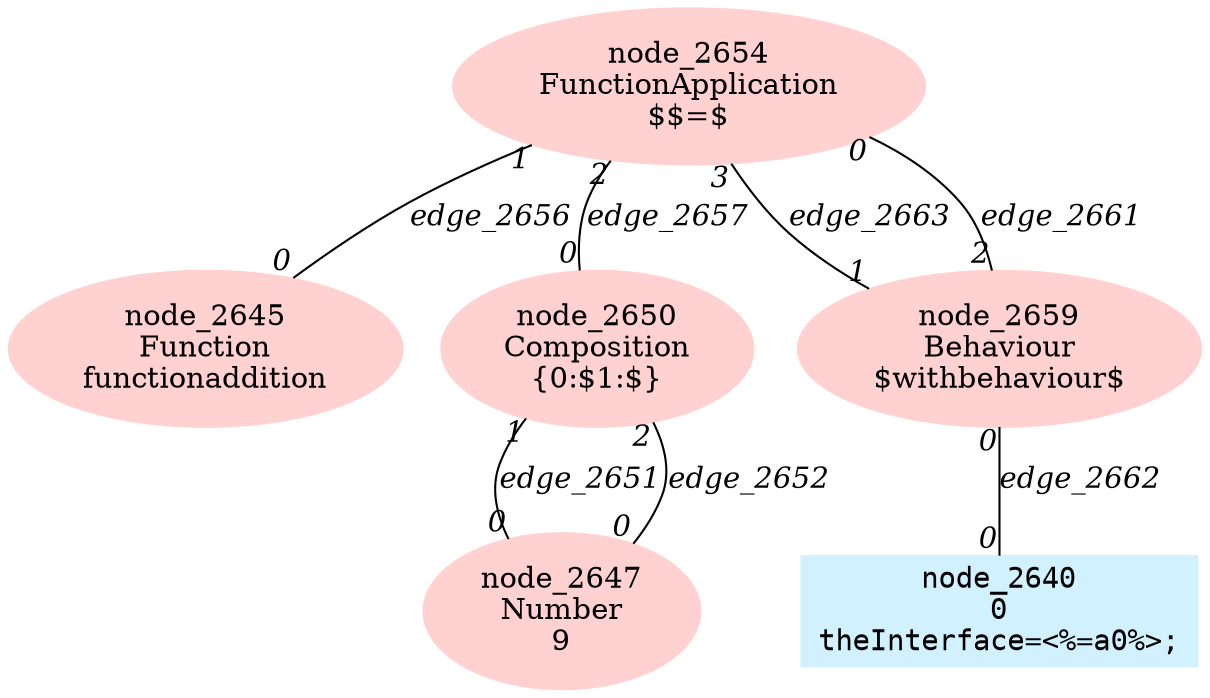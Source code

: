 digraph g{node_2645 [shape=ellipse, style=filled, color="#ffd1d1", label="node_2645
Function
functionaddition" ]
node_2647 [shape=ellipse, style=filled, color="#ffd1d1", label="node_2647
Number
9" ]
node_2650 [shape=ellipse, style=filled, color="#ffd1d1", label="node_2650
Composition
{0:$1:$}" ]
node_2654 [shape=ellipse, style=filled, color="#ffd1d1", label="node_2654
FunctionApplication
$$=$" ]
node_2659 [shape=ellipse, style=filled, color="#ffd1d1", label="node_2659
Behaviour
$withbehaviour$" ]
node_2640 [shape=box, style=filled, color="#d1f1ff", fontname="Courier", label="node_2640
0
theInterface=<%=a0%>;
" ]
node_2650 -> node_2647 [dir=none, arrowHead=none, fontname="Times-Italic", label="edge_2651",  headlabel="0", taillabel="1" ]
node_2650 -> node_2647 [dir=none, arrowHead=none, fontname="Times-Italic", label="edge_2652",  headlabel="0", taillabel="2" ]
node_2654 -> node_2645 [dir=none, arrowHead=none, fontname="Times-Italic", label="edge_2656",  headlabel="0", taillabel="1" ]
node_2654 -> node_2650 [dir=none, arrowHead=none, fontname="Times-Italic", label="edge_2657",  headlabel="0", taillabel="2" ]
node_2659 -> node_2654 [dir=none, arrowHead=none, fontname="Times-Italic", label="edge_2661",  headlabel="0", taillabel="2" ]
node_2659 -> node_2640 [dir=none, arrowHead=none, fontname="Times-Italic", label="edge_2662",  headlabel="0", taillabel="0" ]
node_2654 -> node_2659 [dir=none, arrowHead=none, fontname="Times-Italic", label="edge_2663",  headlabel="1", taillabel="3" ]
}